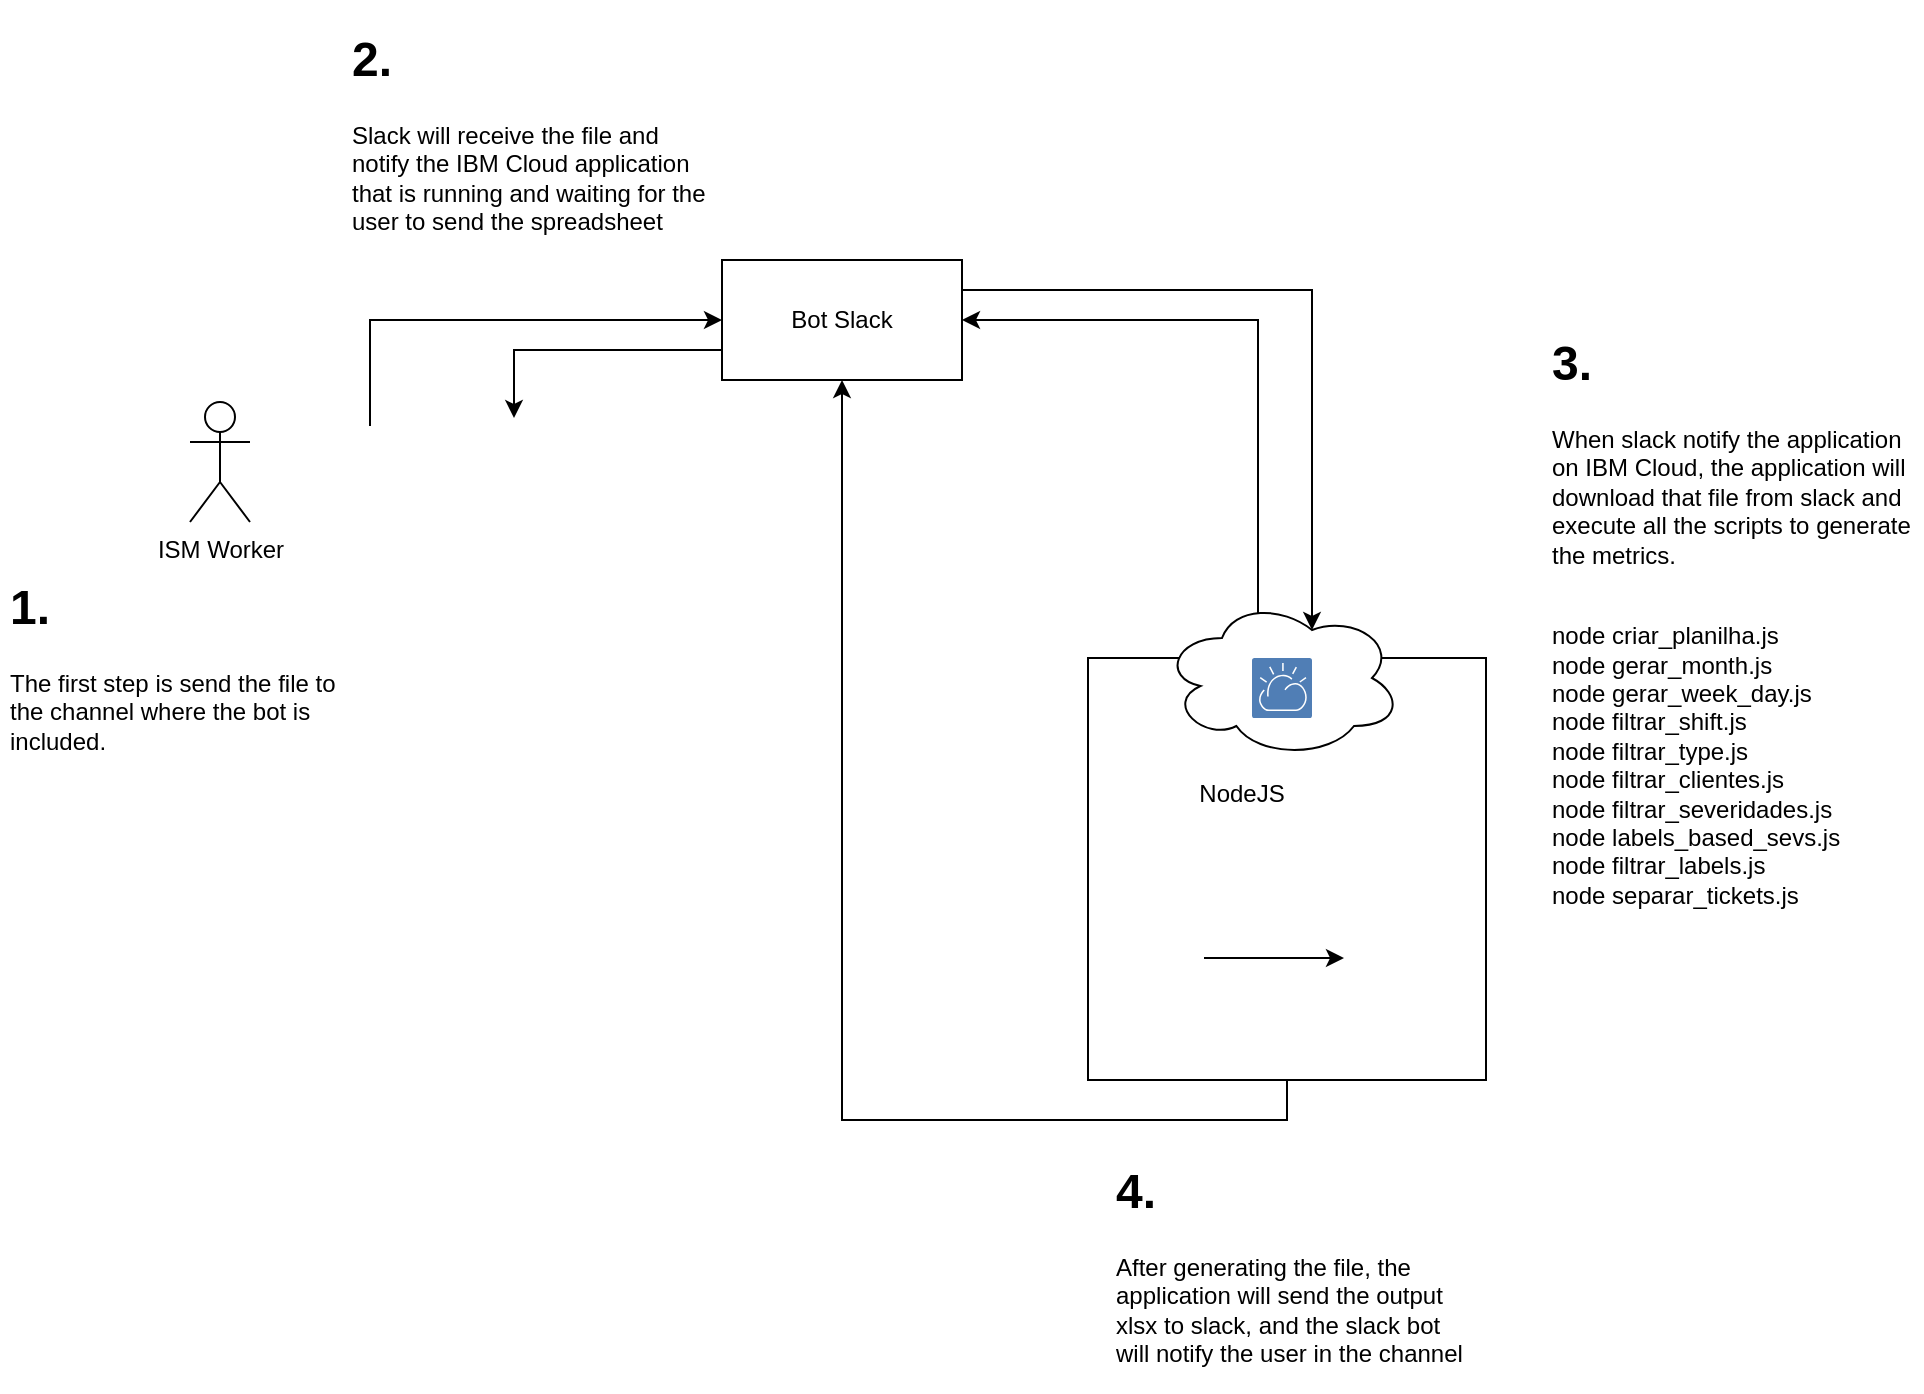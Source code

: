 <mxfile version="10.8.9" type="device"><diagram id="RTIfzpgdTfMVQgeBR3AC" name="Page-1"><mxGraphModel dx="1056" dy="1206" grid="1" gridSize="10" guides="1" tooltips="1" connect="1" arrows="1" fold="1" page="0" pageScale="1" pageWidth="827" pageHeight="1169" math="0" shadow="0"><root><mxCell id="0"/><mxCell id="1" parent="0"/><mxCell id="t7u7_LZTGF1W7YKAuNTn-25" style="edgeStyle=orthogonalEdgeStyle;rounded=0;orthogonalLoop=1;jettySize=auto;html=1;exitX=0.5;exitY=1;exitDx=0;exitDy=0;entryX=0.5;entryY=1;entryDx=0;entryDy=0;" edge="1" parent="1" source="t7u7_LZTGF1W7YKAuNTn-24" target="rLmQKRsGz7sijXLZ_9P8-2"><mxGeometry relative="1" as="geometry"><mxPoint x="450" y="-70" as="targetPoint"/></mxGeometry></mxCell><mxCell id="t7u7_LZTGF1W7YKAuNTn-24" value="" style="rounded=0;whiteSpace=wrap;html=1;strokeWidth=1;strokeColor=#000000;" vertex="1" parent="1"><mxGeometry x="573" y="54" width="199" height="211" as="geometry"/></mxCell><mxCell id="t7u7_LZTGF1W7YKAuNTn-11" style="edgeStyle=orthogonalEdgeStyle;rounded=0;orthogonalLoop=1;jettySize=auto;html=1;exitX=1;exitY=0.25;exitDx=0;exitDy=0;entryX=0.625;entryY=0.2;entryDx=0;entryDy=0;entryPerimeter=0;" edge="1" parent="1" source="rLmQKRsGz7sijXLZ_9P8-2" target="rLmQKRsGz7sijXLZ_9P8-3"><mxGeometry relative="1" as="geometry"/></mxCell><mxCell id="t7u7_LZTGF1W7YKAuNTn-30" style="edgeStyle=orthogonalEdgeStyle;rounded=0;orthogonalLoop=1;jettySize=auto;html=1;exitX=0;exitY=0.75;exitDx=0;exitDy=0;entryX=0.5;entryY=0;entryDx=0;entryDy=0;" edge="1" parent="1" source="rLmQKRsGz7sijXLZ_9P8-2" target="t7u7_LZTGF1W7YKAuNTn-29"><mxGeometry relative="1" as="geometry"/></mxCell><mxCell id="rLmQKRsGz7sijXLZ_9P8-2" value="Bot Slack&lt;br&gt;" style="rounded=0;whiteSpace=wrap;html=1;" vertex="1" parent="1"><mxGeometry x="390" y="-145" width="120" height="60" as="geometry"/></mxCell><mxCell id="t7u7_LZTGF1W7YKAuNTn-7" style="edgeStyle=orthogonalEdgeStyle;rounded=0;orthogonalLoop=1;jettySize=auto;html=1;exitX=0.4;exitY=0.1;exitDx=0;exitDy=0;exitPerimeter=0;entryX=1;entryY=0.5;entryDx=0;entryDy=0;" edge="1" parent="1" source="rLmQKRsGz7sijXLZ_9P8-3" target="rLmQKRsGz7sijXLZ_9P8-2"><mxGeometry relative="1" as="geometry"><Array as="points"><mxPoint x="658" y="-115"/></Array></mxGeometry></mxCell><mxCell id="rLmQKRsGz7sijXLZ_9P8-3" value="" style="ellipse;shape=cloud;whiteSpace=wrap;html=1;" vertex="1" parent="1"><mxGeometry x="610" y="24" width="120" height="80" as="geometry"/></mxCell><mxCell id="rLmQKRsGz7sijXLZ_9P8-4" value="" style="aspect=fixed;perimeter=ellipsePerimeter;html=1;align=center;shadow=0;dashed=0;fontColor=#4277BB;labelBackgroundColor=#ffffff;fontSize=12;spacingTop=3;image;image=img/lib/ibm/vpc/CloudTag.svg;" vertex="1" parent="1"><mxGeometry x="655" y="54" width="30" height="30" as="geometry"/></mxCell><mxCell id="rLmQKRsGz7sijXLZ_9P8-5" value="NodeJS" style="text;html=1;strokeColor=none;fillColor=none;align=center;verticalAlign=middle;whiteSpace=wrap;rounded=0;" vertex="1" parent="1"><mxGeometry x="630" y="112" width="40" height="20" as="geometry"/></mxCell><mxCell id="rLmQKRsGz7sijXLZ_9P8-6" value="" style="shape=image;html=1;verticalAlign=top;verticalLabelPosition=bottom;labelBackgroundColor=#ffffff;imageAspect=0;aspect=fixed;image=https://cdn2.iconfinder.com/data/icons/nodejs-1/128/nodejs-128.png" vertex="1" parent="1"><mxGeometry x="677" y="104" width="38" height="38" as="geometry"/></mxCell><mxCell id="rLmQKRsGz7sijXLZ_9P8-12" value="" style="shape=image;html=1;verticalAlign=top;verticalLabelPosition=bottom;labelBackgroundColor=#ffffff;imageAspect=0;aspect=fixed;image=https://cdn4.iconfinder.com/data/icons/logos-and-brands/512/306_Slack_logo-128.png" vertex="1" parent="1"><mxGeometry x="415" y="-220" width="70" height="70" as="geometry"/></mxCell><mxCell id="rLmQKRsGz7sijXLZ_9P8-13" value="ISM Worker" style="shape=umlActor;verticalLabelPosition=bottom;labelBackgroundColor=#ffffff;verticalAlign=top;html=1;outlineConnect=0;" vertex="1" parent="1"><mxGeometry x="124" y="-74" width="30" height="60" as="geometry"/></mxCell><mxCell id="t7u7_LZTGF1W7YKAuNTn-6" style="edgeStyle=orthogonalEdgeStyle;rounded=0;orthogonalLoop=1;jettySize=auto;html=1;exitX=0.5;exitY=0;exitDx=0;exitDy=0;entryX=0;entryY=0.5;entryDx=0;entryDy=0;" edge="1" parent="1" source="t7u7_LZTGF1W7YKAuNTn-4" target="rLmQKRsGz7sijXLZ_9P8-2"><mxGeometry relative="1" as="geometry"/></mxCell><mxCell id="t7u7_LZTGF1W7YKAuNTn-4" value="" style="shape=image;html=1;verticalAlign=top;verticalLabelPosition=bottom;labelBackgroundColor=#ffffff;imageAspect=0;aspect=fixed;image=https://cdn4.iconfinder.com/data/icons/logos-and-brands/512/119_Excel_logo_logos-128.png" vertex="1" parent="1"><mxGeometry x="190" y="-62" width="48" height="48" as="geometry"/></mxCell><mxCell id="t7u7_LZTGF1W7YKAuNTn-8" value="&lt;h1&gt;1.&lt;/h1&gt;&lt;p&gt;The first step is send the file to the channel where the bot is included.&lt;/p&gt;" style="text;html=1;strokeColor=none;fillColor=none;spacing=5;spacingTop=-20;whiteSpace=wrap;overflow=hidden;rounded=0;" vertex="1" parent="1"><mxGeometry x="29" y="9" width="190" height="120" as="geometry"/></mxCell><mxCell id="t7u7_LZTGF1W7YKAuNTn-9" value="&lt;h1&gt;2.&lt;/h1&gt;&lt;p&gt;Slack will receive the file and notify the IBM Cloud application that is running and waiting for the user to send the spreadsheet&lt;/p&gt;" style="text;html=1;strokeColor=none;fillColor=none;spacing=5;spacingTop=-20;whiteSpace=wrap;overflow=hidden;rounded=0;" vertex="1" parent="1"><mxGeometry x="200" y="-265" width="190" height="120" as="geometry"/></mxCell><mxCell id="t7u7_LZTGF1W7YKAuNTn-10" value="&lt;h1&gt;3.&lt;/h1&gt;&lt;p&gt;When slack notify the application on IBM Cloud, the application will download that file from slack and execute all the scripts to generate the metrics.&lt;br&gt;&lt;br&gt;&lt;/p&gt;&lt;p&gt;node criar_planilha.js&lt;br&gt;&lt;span&gt;node gerar_month.js&lt;br&gt;&lt;/span&gt;&lt;span&gt;node gerar_week_day.js&lt;br&gt;&lt;/span&gt;&lt;span&gt;node filtrar_shift.js&lt;br&gt;&lt;/span&gt;&lt;span&gt;node filtrar_type.js&lt;br&gt;&lt;/span&gt;&lt;span&gt;node filtrar_clientes.js&lt;br&gt;&lt;/span&gt;&lt;span&gt;node filtrar_severidades.js&lt;br&gt;&lt;/span&gt;&lt;span&gt;node labels_based_sevs.js&lt;br&gt;&lt;/span&gt;&lt;span&gt;node filtrar_labels.js&lt;br&gt;&lt;/span&gt;&lt;span&gt;node separar_tickets.js&lt;/span&gt;&lt;/p&gt;" style="text;html=1;strokeColor=none;fillColor=none;spacing=5;spacingTop=-20;whiteSpace=wrap;overflow=hidden;rounded=0;" vertex="1" parent="1"><mxGeometry x="800" y="-113.5" width="190" height="355" as="geometry"/></mxCell><mxCell id="t7u7_LZTGF1W7YKAuNTn-12" value="" style="shape=image;html=1;verticalAlign=top;verticalLabelPosition=bottom;labelBackgroundColor=#ffffff;imageAspect=0;aspect=fixed;image=https://cdn4.iconfinder.com/data/icons/logos-and-brands/512/119_Excel_logo_logos-128.png" vertex="1" parent="1"><mxGeometry x="670" y="-193" width="48" height="48" as="geometry"/></mxCell><mxCell id="t7u7_LZTGF1W7YKAuNTn-17" style="edgeStyle=orthogonalEdgeStyle;rounded=0;orthogonalLoop=1;jettySize=auto;html=1;exitX=1;exitY=0.5;exitDx=0;exitDy=0;" edge="1" parent="1" source="t7u7_LZTGF1W7YKAuNTn-13"><mxGeometry relative="1" as="geometry"><mxPoint x="701" y="204" as="targetPoint"/></mxGeometry></mxCell><mxCell id="t7u7_LZTGF1W7YKAuNTn-13" value="" style="shape=image;html=1;verticalAlign=top;verticalLabelPosition=bottom;labelBackgroundColor=#ffffff;imageAspect=0;aspect=fixed;image=https://cdn4.iconfinder.com/data/icons/logos-and-brands/512/119_Excel_logo_logos-128.png" vertex="1" parent="1"><mxGeometry x="583" y="180" width="48" height="48" as="geometry"/></mxCell><mxCell id="t7u7_LZTGF1W7YKAuNTn-18" value="" style="shape=image;html=1;verticalAlign=top;verticalLabelPosition=bottom;labelBackgroundColor=#ffffff;imageAspect=0;aspect=fixed;image=https://cdn3.iconfinder.com/data/icons/cad-database-presentation-spreadsheet-vector-fil-2/512/22-128.png;strokeWidth=21;" vertex="1" parent="1"><mxGeometry x="710" y="180" width="52" height="52" as="geometry"/></mxCell><mxCell id="t7u7_LZTGF1W7YKAuNTn-19" value="&lt;h1&gt;4.&lt;/h1&gt;&lt;p&gt;After generating the file, the application will send the output xlsx to slack, and the slack bot will notify the user in the channel&lt;/p&gt;" style="text;html=1;strokeColor=none;fillColor=none;spacing=5;spacingTop=-20;whiteSpace=wrap;overflow=hidden;rounded=0;" vertex="1" parent="1"><mxGeometry x="582" y="300.833" width="190" height="120" as="geometry"/></mxCell><mxCell id="t7u7_LZTGF1W7YKAuNTn-26" value="" style="shape=image;html=1;verticalAlign=top;verticalLabelPosition=bottom;labelBackgroundColor=#ffffff;imageAspect=0;aspect=fixed;image=https://cdn3.iconfinder.com/data/icons/cad-database-presentation-spreadsheet-vector-fil-2/512/22-128.png;strokeWidth=21;" vertex="1" parent="1"><mxGeometry x="425" y="96" width="52" height="52" as="geometry"/></mxCell><mxCell id="t7u7_LZTGF1W7YKAuNTn-29" value="" style="shape=image;html=1;verticalAlign=top;verticalLabelPosition=bottom;labelBackgroundColor=#ffffff;imageAspect=0;aspect=fixed;image=https://cdn3.iconfinder.com/data/icons/cad-database-presentation-spreadsheet-vector-fil-2/512/22-128.png;strokeWidth=21;" vertex="1" parent="1"><mxGeometry x="260" y="-66" width="52" height="52" as="geometry"/></mxCell></root></mxGraphModel></diagram></mxfile>